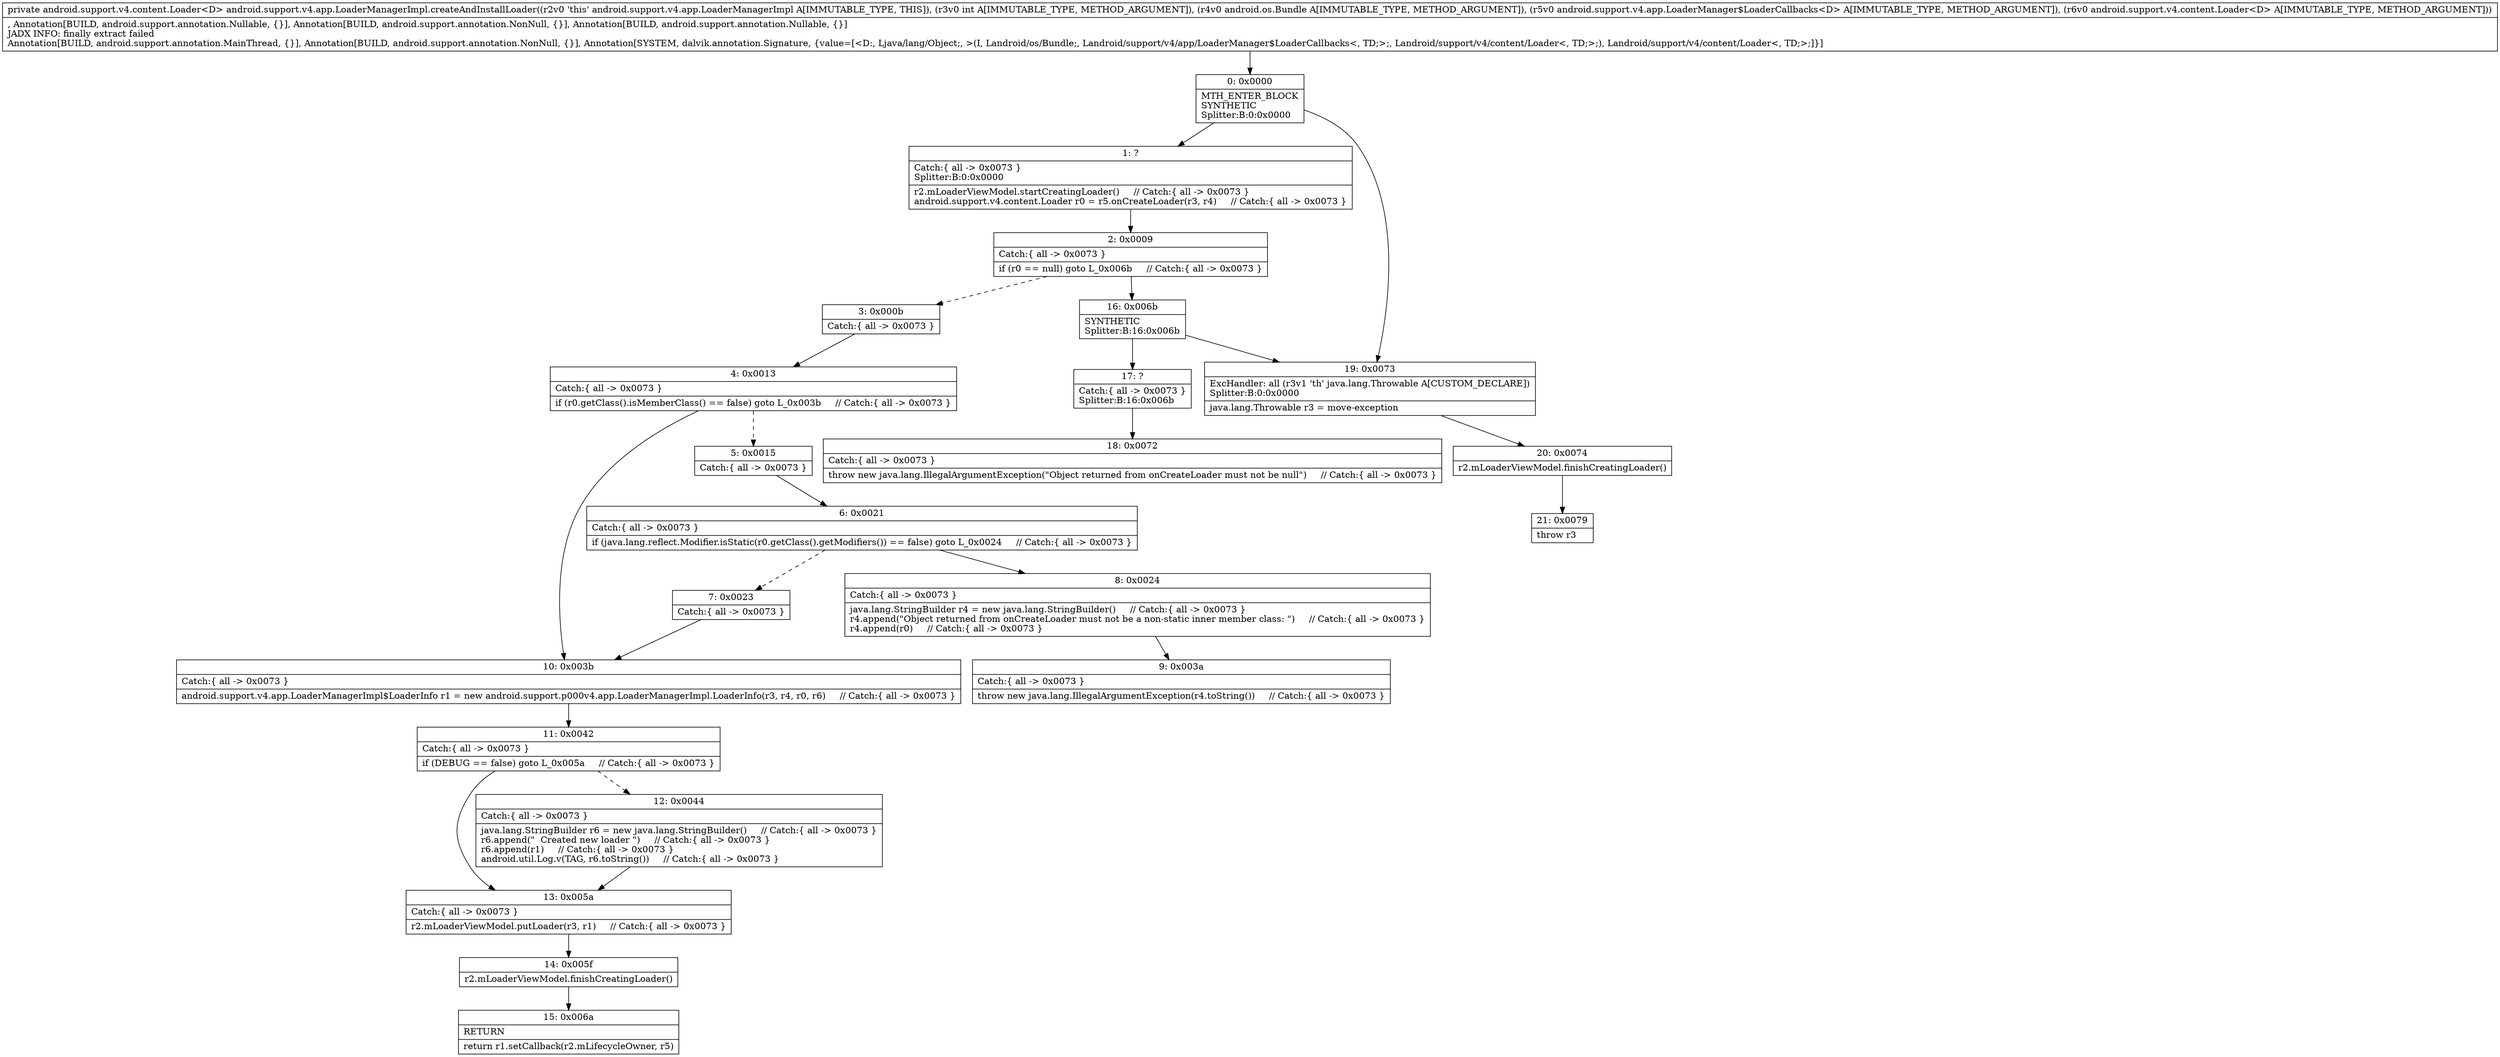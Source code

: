 digraph "CFG forandroid.support.v4.app.LoaderManagerImpl.createAndInstallLoader(ILandroid\/os\/Bundle;Landroid\/support\/v4\/app\/LoaderManager$LoaderCallbacks;Landroid\/support\/v4\/content\/Loader;)Landroid\/support\/v4\/content\/Loader;" {
Node_0 [shape=record,label="{0\:\ 0x0000|MTH_ENTER_BLOCK\lSYNTHETIC\lSplitter:B:0:0x0000\l}"];
Node_1 [shape=record,label="{1\:\ ?|Catch:\{ all \-\> 0x0073 \}\lSplitter:B:0:0x0000\l|r2.mLoaderViewModel.startCreatingLoader()     \/\/ Catch:\{ all \-\> 0x0073 \}\landroid.support.v4.content.Loader r0 = r5.onCreateLoader(r3, r4)     \/\/ Catch:\{ all \-\> 0x0073 \}\l}"];
Node_2 [shape=record,label="{2\:\ 0x0009|Catch:\{ all \-\> 0x0073 \}\l|if (r0 == null) goto L_0x006b     \/\/ Catch:\{ all \-\> 0x0073 \}\l}"];
Node_3 [shape=record,label="{3\:\ 0x000b|Catch:\{ all \-\> 0x0073 \}\l}"];
Node_4 [shape=record,label="{4\:\ 0x0013|Catch:\{ all \-\> 0x0073 \}\l|if (r0.getClass().isMemberClass() == false) goto L_0x003b     \/\/ Catch:\{ all \-\> 0x0073 \}\l}"];
Node_5 [shape=record,label="{5\:\ 0x0015|Catch:\{ all \-\> 0x0073 \}\l}"];
Node_6 [shape=record,label="{6\:\ 0x0021|Catch:\{ all \-\> 0x0073 \}\l|if (java.lang.reflect.Modifier.isStatic(r0.getClass().getModifiers()) == false) goto L_0x0024     \/\/ Catch:\{ all \-\> 0x0073 \}\l}"];
Node_7 [shape=record,label="{7\:\ 0x0023|Catch:\{ all \-\> 0x0073 \}\l}"];
Node_8 [shape=record,label="{8\:\ 0x0024|Catch:\{ all \-\> 0x0073 \}\l|java.lang.StringBuilder r4 = new java.lang.StringBuilder()     \/\/ Catch:\{ all \-\> 0x0073 \}\lr4.append(\"Object returned from onCreateLoader must not be a non\-static inner member class: \")     \/\/ Catch:\{ all \-\> 0x0073 \}\lr4.append(r0)     \/\/ Catch:\{ all \-\> 0x0073 \}\l}"];
Node_9 [shape=record,label="{9\:\ 0x003a|Catch:\{ all \-\> 0x0073 \}\l|throw new java.lang.IllegalArgumentException(r4.toString())     \/\/ Catch:\{ all \-\> 0x0073 \}\l}"];
Node_10 [shape=record,label="{10\:\ 0x003b|Catch:\{ all \-\> 0x0073 \}\l|android.support.v4.app.LoaderManagerImpl$LoaderInfo r1 = new android.support.p000v4.app.LoaderManagerImpl.LoaderInfo(r3, r4, r0, r6)     \/\/ Catch:\{ all \-\> 0x0073 \}\l}"];
Node_11 [shape=record,label="{11\:\ 0x0042|Catch:\{ all \-\> 0x0073 \}\l|if (DEBUG == false) goto L_0x005a     \/\/ Catch:\{ all \-\> 0x0073 \}\l}"];
Node_12 [shape=record,label="{12\:\ 0x0044|Catch:\{ all \-\> 0x0073 \}\l|java.lang.StringBuilder r6 = new java.lang.StringBuilder()     \/\/ Catch:\{ all \-\> 0x0073 \}\lr6.append(\"  Created new loader \")     \/\/ Catch:\{ all \-\> 0x0073 \}\lr6.append(r1)     \/\/ Catch:\{ all \-\> 0x0073 \}\landroid.util.Log.v(TAG, r6.toString())     \/\/ Catch:\{ all \-\> 0x0073 \}\l}"];
Node_13 [shape=record,label="{13\:\ 0x005a|Catch:\{ all \-\> 0x0073 \}\l|r2.mLoaderViewModel.putLoader(r3, r1)     \/\/ Catch:\{ all \-\> 0x0073 \}\l}"];
Node_14 [shape=record,label="{14\:\ 0x005f|r2.mLoaderViewModel.finishCreatingLoader()\l}"];
Node_15 [shape=record,label="{15\:\ 0x006a|RETURN\l|return r1.setCallback(r2.mLifecycleOwner, r5)\l}"];
Node_16 [shape=record,label="{16\:\ 0x006b|SYNTHETIC\lSplitter:B:16:0x006b\l}"];
Node_17 [shape=record,label="{17\:\ ?|Catch:\{ all \-\> 0x0073 \}\lSplitter:B:16:0x006b\l}"];
Node_18 [shape=record,label="{18\:\ 0x0072|Catch:\{ all \-\> 0x0073 \}\l|throw new java.lang.IllegalArgumentException(\"Object returned from onCreateLoader must not be null\")     \/\/ Catch:\{ all \-\> 0x0073 \}\l}"];
Node_19 [shape=record,label="{19\:\ 0x0073|ExcHandler: all (r3v1 'th' java.lang.Throwable A[CUSTOM_DECLARE])\lSplitter:B:0:0x0000\l|java.lang.Throwable r3 = move\-exception\l}"];
Node_20 [shape=record,label="{20\:\ 0x0074|r2.mLoaderViewModel.finishCreatingLoader()\l}"];
Node_21 [shape=record,label="{21\:\ 0x0079|throw r3\l}"];
MethodNode[shape=record,label="{private android.support.v4.content.Loader\<D\> android.support.v4.app.LoaderManagerImpl.createAndInstallLoader((r2v0 'this' android.support.v4.app.LoaderManagerImpl A[IMMUTABLE_TYPE, THIS]), (r3v0 int A[IMMUTABLE_TYPE, METHOD_ARGUMENT]), (r4v0 android.os.Bundle A[IMMUTABLE_TYPE, METHOD_ARGUMENT]), (r5v0 android.support.v4.app.LoaderManager$LoaderCallbacks\<D\> A[IMMUTABLE_TYPE, METHOD_ARGUMENT]), (r6v0 android.support.v4.content.Loader\<D\> A[IMMUTABLE_TYPE, METHOD_ARGUMENT]))  | , Annotation[BUILD, android.support.annotation.Nullable, \{\}], Annotation[BUILD, android.support.annotation.NonNull, \{\}], Annotation[BUILD, android.support.annotation.Nullable, \{\}]\lJADX INFO: finally extract failed\lAnnotation[BUILD, android.support.annotation.MainThread, \{\}], Annotation[BUILD, android.support.annotation.NonNull, \{\}], Annotation[SYSTEM, dalvik.annotation.Signature, \{value=[\<D:, Ljava\/lang\/Object;, \>(I, Landroid\/os\/Bundle;, Landroid\/support\/v4\/app\/LoaderManager$LoaderCallbacks\<, TD;\>;, Landroid\/support\/v4\/content\/Loader\<, TD;\>;), Landroid\/support\/v4\/content\/Loader\<, TD;\>;]\}]\l}"];
MethodNode -> Node_0;
Node_0 -> Node_1;
Node_0 -> Node_19;
Node_1 -> Node_2;
Node_2 -> Node_3[style=dashed];
Node_2 -> Node_16;
Node_3 -> Node_4;
Node_4 -> Node_5[style=dashed];
Node_4 -> Node_10;
Node_5 -> Node_6;
Node_6 -> Node_7[style=dashed];
Node_6 -> Node_8;
Node_7 -> Node_10;
Node_8 -> Node_9;
Node_10 -> Node_11;
Node_11 -> Node_12[style=dashed];
Node_11 -> Node_13;
Node_12 -> Node_13;
Node_13 -> Node_14;
Node_14 -> Node_15;
Node_16 -> Node_17;
Node_16 -> Node_19;
Node_17 -> Node_18;
Node_19 -> Node_20;
Node_20 -> Node_21;
}


